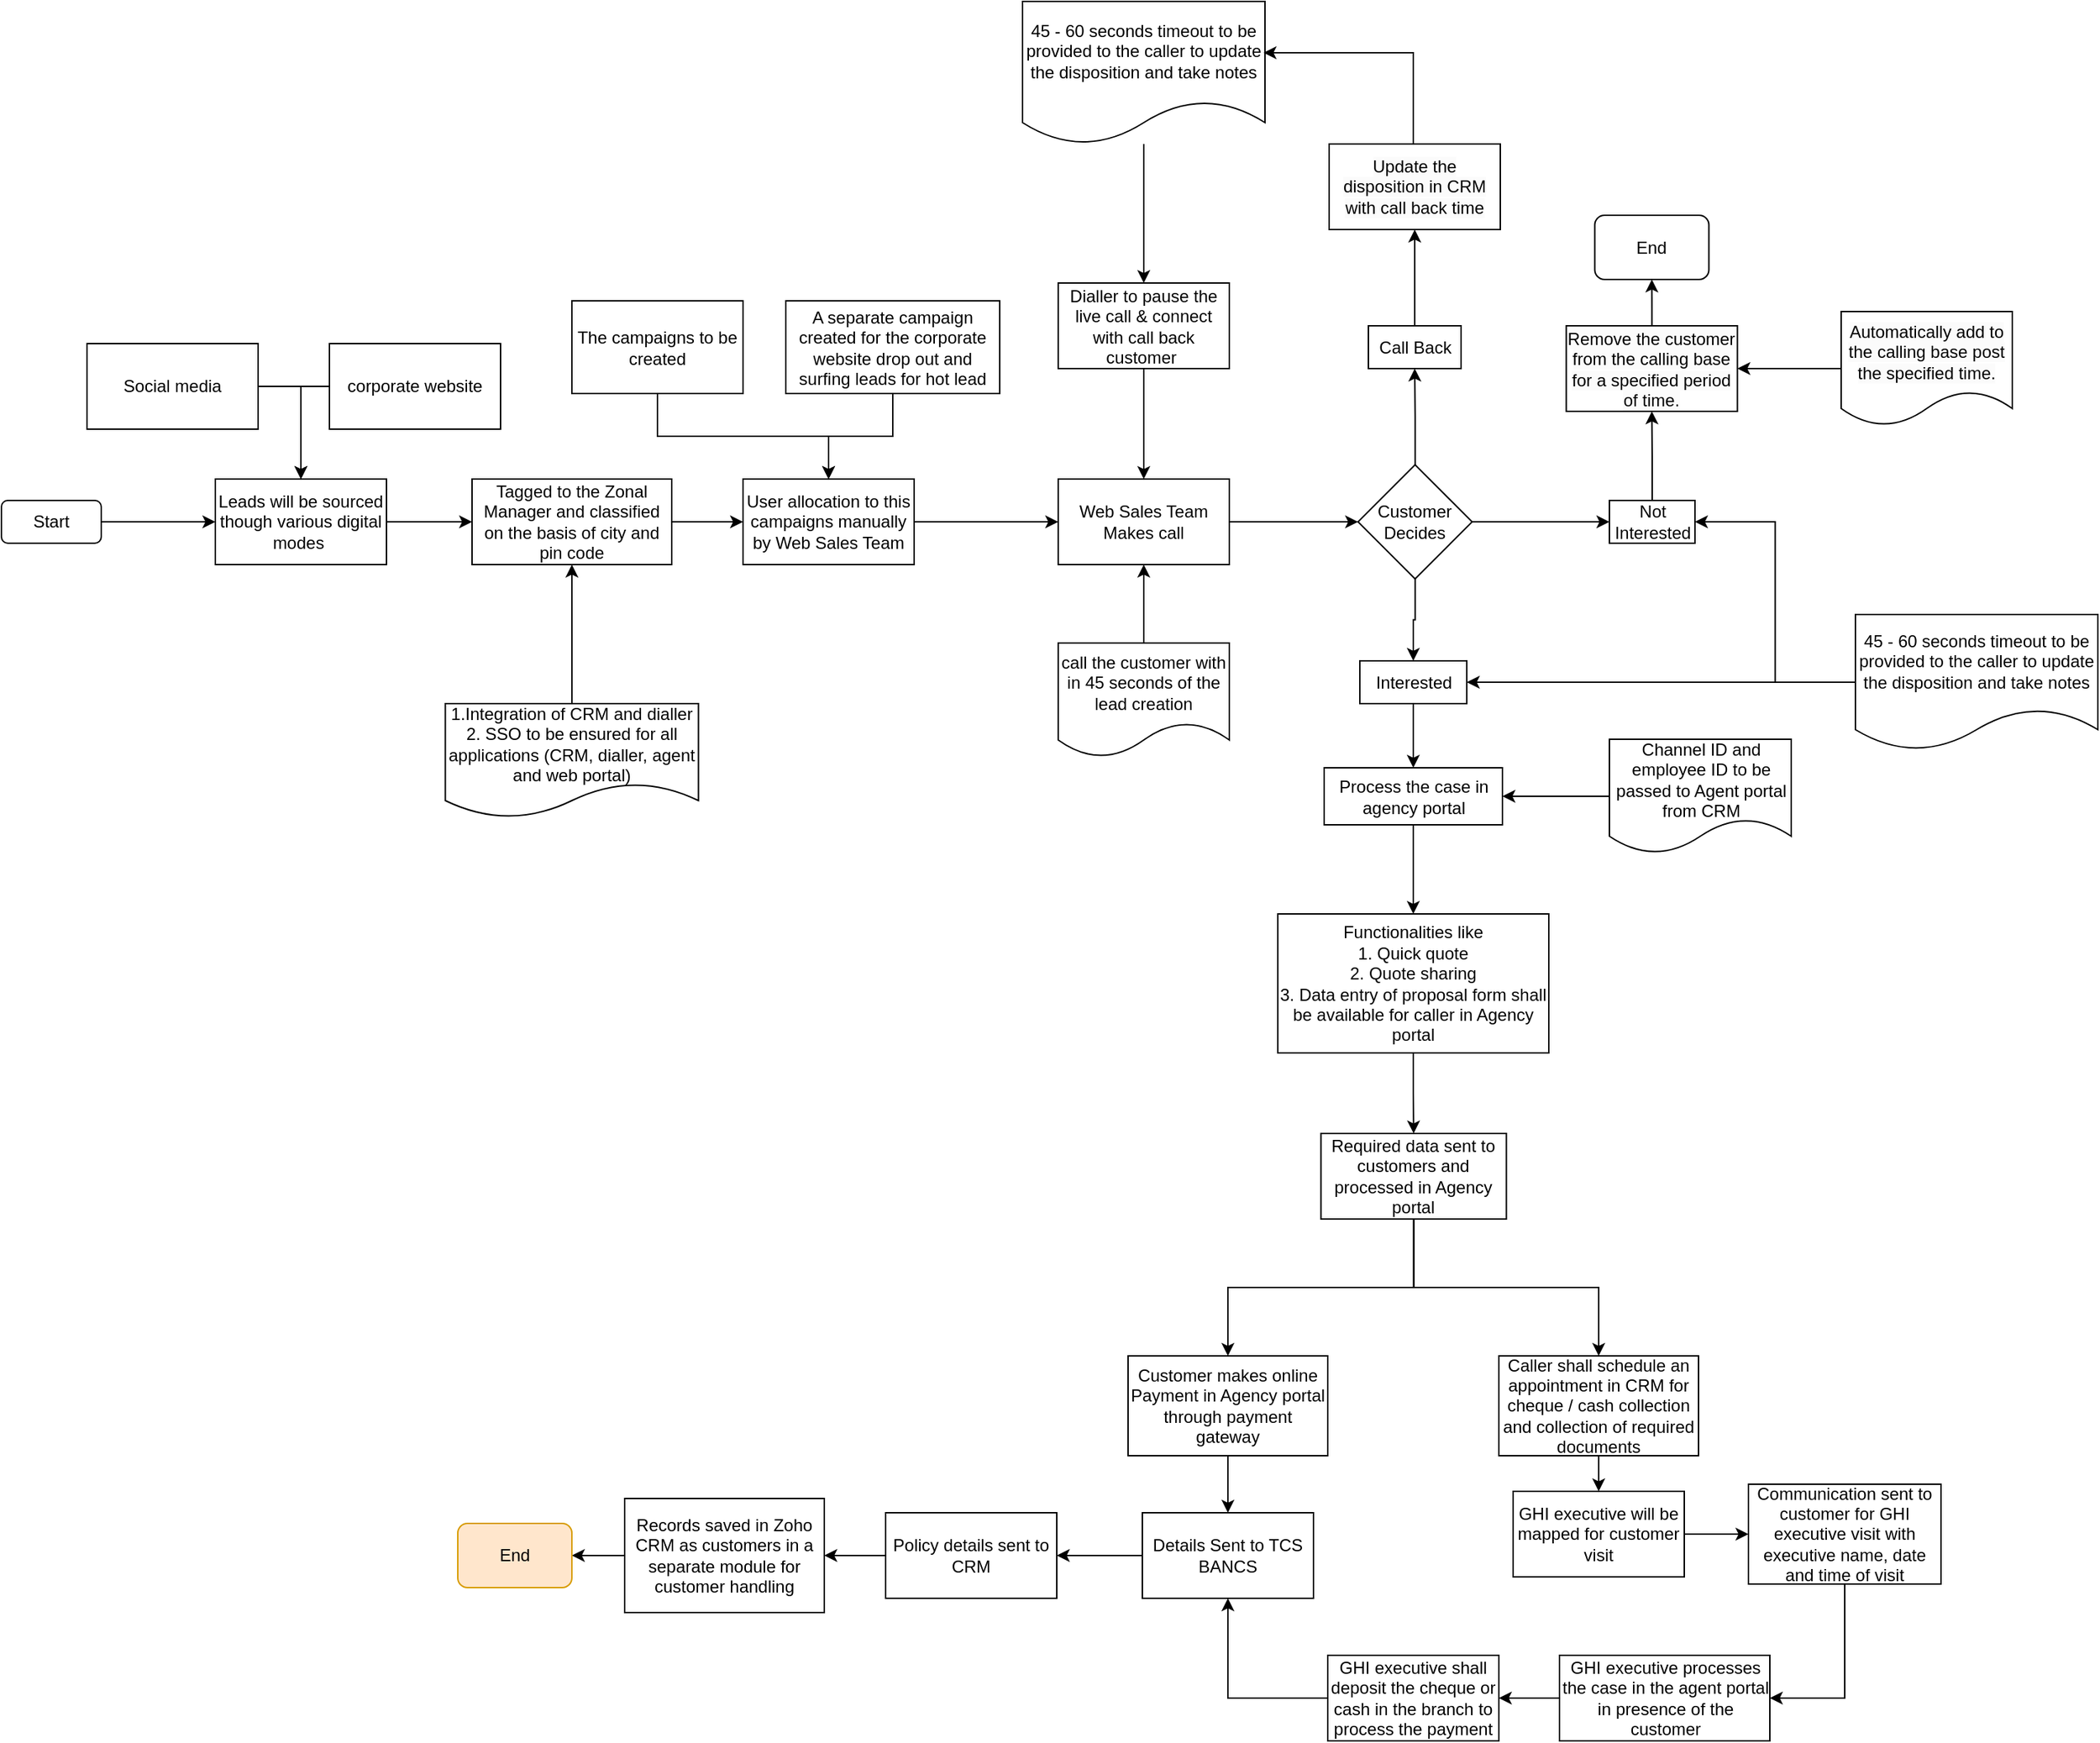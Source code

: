 <mxfile version="24.6.4" type="github">
  <diagram name="Page-1" id="cPXebE8d43cmAomiVw6z">
    <mxGraphModel dx="3364" dy="1511" grid="1" gridSize="10" guides="1" tooltips="1" connect="1" arrows="1" fold="1" page="1" pageScale="1" pageWidth="1169" pageHeight="827" background="#ffffff" math="0" shadow="0">
      <root>
        <mxCell id="0" />
        <mxCell id="1" parent="0" />
        <mxCell id="fGk7OGRNWrDz0cRM8d9a-23" style="edgeStyle=orthogonalEdgeStyle;rounded=0;orthogonalLoop=1;jettySize=auto;html=1;" edge="1" parent="1" source="fGk7OGRNWrDz0cRM8d9a-1" target="fGk7OGRNWrDz0cRM8d9a-22">
          <mxGeometry relative="1" as="geometry" />
        </mxCell>
        <mxCell id="fGk7OGRNWrDz0cRM8d9a-1" value="Leads will be sourced though various digital modes&amp;nbsp;" style="rounded=0;whiteSpace=wrap;html=1;" vertex="1" parent="1">
          <mxGeometry x="-1880" y="115" width="120" height="60" as="geometry" />
        </mxCell>
        <mxCell id="fGk7OGRNWrDz0cRM8d9a-10" style="edgeStyle=orthogonalEdgeStyle;rounded=0;orthogonalLoop=1;jettySize=auto;html=1;entryX=0.5;entryY=0;entryDx=0;entryDy=0;exitX=1;exitY=0.5;exitDx=0;exitDy=0;" edge="1" parent="1" source="fGk7OGRNWrDz0cRM8d9a-2" target="fGk7OGRNWrDz0cRM8d9a-1">
          <mxGeometry relative="1" as="geometry" />
        </mxCell>
        <mxCell id="fGk7OGRNWrDz0cRM8d9a-2" value="Social media" style="rounded=0;whiteSpace=wrap;html=1;" vertex="1" parent="1">
          <mxGeometry x="-1970" y="20" width="120" height="60" as="geometry" />
        </mxCell>
        <mxCell id="fGk7OGRNWrDz0cRM8d9a-12" style="edgeStyle=orthogonalEdgeStyle;rounded=0;orthogonalLoop=1;jettySize=auto;html=1;entryX=0.5;entryY=0;entryDx=0;entryDy=0;exitX=0;exitY=0.5;exitDx=0;exitDy=0;" edge="1" parent="1" source="fGk7OGRNWrDz0cRM8d9a-3" target="fGk7OGRNWrDz0cRM8d9a-1">
          <mxGeometry relative="1" as="geometry" />
        </mxCell>
        <mxCell id="fGk7OGRNWrDz0cRM8d9a-3" value="corporate website" style="rounded=0;whiteSpace=wrap;html=1;" vertex="1" parent="1">
          <mxGeometry x="-1800" y="20" width="120" height="60" as="geometry" />
        </mxCell>
        <mxCell id="fGk7OGRNWrDz0cRM8d9a-18" style="edgeStyle=orthogonalEdgeStyle;rounded=0;orthogonalLoop=1;jettySize=auto;html=1;" edge="1" parent="1" source="fGk7OGRNWrDz0cRM8d9a-13" target="fGk7OGRNWrDz0cRM8d9a-16">
          <mxGeometry relative="1" as="geometry" />
        </mxCell>
        <mxCell id="fGk7OGRNWrDz0cRM8d9a-13" value="The campaigns to be created" style="rounded=0;whiteSpace=wrap;html=1;" vertex="1" parent="1">
          <mxGeometry x="-1630" y="-10" width="120" height="65" as="geometry" />
        </mxCell>
        <mxCell id="fGk7OGRNWrDz0cRM8d9a-32" style="edgeStyle=orthogonalEdgeStyle;rounded=0;orthogonalLoop=1;jettySize=auto;html=1;" edge="1" parent="1" source="fGk7OGRNWrDz0cRM8d9a-16" target="fGk7OGRNWrDz0cRM8d9a-43">
          <mxGeometry relative="1" as="geometry">
            <mxPoint x="-1270" y="145" as="targetPoint" />
          </mxGeometry>
        </mxCell>
        <mxCell id="fGk7OGRNWrDz0cRM8d9a-16" value="User allocation to this campaigns&amp;nbsp;manually by Web Sales Team" style="rounded=0;whiteSpace=wrap;html=1;" vertex="1" parent="1">
          <mxGeometry x="-1510" y="115" width="120" height="60" as="geometry" />
        </mxCell>
        <mxCell id="fGk7OGRNWrDz0cRM8d9a-25" style="edgeStyle=orthogonalEdgeStyle;rounded=0;orthogonalLoop=1;jettySize=auto;html=1;entryX=0.5;entryY=0;entryDx=0;entryDy=0;" edge="1" parent="1" source="fGk7OGRNWrDz0cRM8d9a-19" target="fGk7OGRNWrDz0cRM8d9a-16">
          <mxGeometry relative="1" as="geometry" />
        </mxCell>
        <mxCell id="fGk7OGRNWrDz0cRM8d9a-19" value="A separate campaign created for the corporate website drop out and surfing leads for hot lead" style="rounded=0;whiteSpace=wrap;html=1;" vertex="1" parent="1">
          <mxGeometry x="-1480" y="-10" width="150" height="65" as="geometry" />
        </mxCell>
        <mxCell id="fGk7OGRNWrDz0cRM8d9a-24" style="edgeStyle=orthogonalEdgeStyle;rounded=0;orthogonalLoop=1;jettySize=auto;html=1;entryX=0;entryY=0.5;entryDx=0;entryDy=0;" edge="1" parent="1" source="fGk7OGRNWrDz0cRM8d9a-22" target="fGk7OGRNWrDz0cRM8d9a-16">
          <mxGeometry relative="1" as="geometry" />
        </mxCell>
        <mxCell id="fGk7OGRNWrDz0cRM8d9a-22" value="Tagged to the Zonal Manager and classified on the basis of city and pin code" style="rounded=0;whiteSpace=wrap;html=1;" vertex="1" parent="1">
          <mxGeometry x="-1700" y="115" width="140" height="60" as="geometry" />
        </mxCell>
        <mxCell id="fGk7OGRNWrDz0cRM8d9a-31" style="edgeStyle=orthogonalEdgeStyle;rounded=0;orthogonalLoop=1;jettySize=auto;html=1;entryX=0.5;entryY=1;entryDx=0;entryDy=0;" edge="1" parent="1" source="fGk7OGRNWrDz0cRM8d9a-27" target="fGk7OGRNWrDz0cRM8d9a-22">
          <mxGeometry relative="1" as="geometry">
            <mxPoint x="-1210" y="115" as="targetPoint" />
          </mxGeometry>
        </mxCell>
        <mxCell id="fGk7OGRNWrDz0cRM8d9a-27" value="1.Integration of CRM and dialler&lt;div&gt;2. SSO to be ensured for all applications (CRM, dialler, agent and web portal)&lt;/div&gt;" style="shape=document;whiteSpace=wrap;html=1;boundedLbl=1;" vertex="1" parent="1">
          <mxGeometry x="-1718.75" y="272.5" width="177.5" height="80" as="geometry" />
        </mxCell>
        <mxCell id="fGk7OGRNWrDz0cRM8d9a-52" style="edgeStyle=orthogonalEdgeStyle;rounded=0;orthogonalLoop=1;jettySize=auto;html=1;" edge="1" parent="1" source="fGk7OGRNWrDz0cRM8d9a-43" target="fGk7OGRNWrDz0cRM8d9a-47">
          <mxGeometry relative="1" as="geometry" />
        </mxCell>
        <mxCell id="fGk7OGRNWrDz0cRM8d9a-43" value="Web Sales Team Makes call" style="rounded=0;whiteSpace=wrap;html=1;" vertex="1" parent="1">
          <mxGeometry x="-1289" y="115" width="120" height="60" as="geometry" />
        </mxCell>
        <mxCell id="fGk7OGRNWrDz0cRM8d9a-67" style="edgeStyle=orthogonalEdgeStyle;rounded=0;orthogonalLoop=1;jettySize=auto;html=1;entryX=0.5;entryY=0;entryDx=0;entryDy=0;" edge="1" parent="1" source="fGk7OGRNWrDz0cRM8d9a-47" target="fGk7OGRNWrDz0cRM8d9a-66">
          <mxGeometry relative="1" as="geometry" />
        </mxCell>
        <mxCell id="fGk7OGRNWrDz0cRM8d9a-69" style="edgeStyle=orthogonalEdgeStyle;rounded=0;orthogonalLoop=1;jettySize=auto;html=1;" edge="1" parent="1" source="fGk7OGRNWrDz0cRM8d9a-47" target="fGk7OGRNWrDz0cRM8d9a-49">
          <mxGeometry relative="1" as="geometry" />
        </mxCell>
        <mxCell id="fGk7OGRNWrDz0cRM8d9a-70" style="edgeStyle=orthogonalEdgeStyle;rounded=0;orthogonalLoop=1;jettySize=auto;html=1;" edge="1" parent="1" source="fGk7OGRNWrDz0cRM8d9a-47" target="fGk7OGRNWrDz0cRM8d9a-48">
          <mxGeometry relative="1" as="geometry" />
        </mxCell>
        <mxCell id="fGk7OGRNWrDz0cRM8d9a-47" value="Customer&lt;br&gt;Decides" style="rhombus;whiteSpace=wrap;html=1;" vertex="1" parent="1">
          <mxGeometry x="-1078.75" y="105" width="80" height="80" as="geometry" />
        </mxCell>
        <mxCell id="fGk7OGRNWrDz0cRM8d9a-142" style="edgeStyle=orthogonalEdgeStyle;rounded=0;orthogonalLoop=1;jettySize=auto;html=1;" edge="1" parent="1" source="fGk7OGRNWrDz0cRM8d9a-48" target="fGk7OGRNWrDz0cRM8d9a-141">
          <mxGeometry relative="1" as="geometry" />
        </mxCell>
        <mxCell id="fGk7OGRNWrDz0cRM8d9a-48" value="Call Back" style="rounded=0;whiteSpace=wrap;html=1;" vertex="1" parent="1">
          <mxGeometry x="-1071.5" y="7.5" width="65" height="30" as="geometry" />
        </mxCell>
        <mxCell id="fGk7OGRNWrDz0cRM8d9a-116" style="edgeStyle=orthogonalEdgeStyle;rounded=0;orthogonalLoop=1;jettySize=auto;html=1;entryX=0.5;entryY=1;entryDx=0;entryDy=0;" edge="1" parent="1" source="fGk7OGRNWrDz0cRM8d9a-49" target="fGk7OGRNWrDz0cRM8d9a-113">
          <mxGeometry relative="1" as="geometry" />
        </mxCell>
        <mxCell id="fGk7OGRNWrDz0cRM8d9a-49" value="Not Interested" style="rounded=0;whiteSpace=wrap;html=1;" vertex="1" parent="1">
          <mxGeometry x="-902.5" y="130" width="60" height="30" as="geometry" />
        </mxCell>
        <mxCell id="fGk7OGRNWrDz0cRM8d9a-51" style="edgeStyle=orthogonalEdgeStyle;rounded=0;orthogonalLoop=1;jettySize=auto;html=1;entryX=0;entryY=0.5;entryDx=0;entryDy=0;" edge="1" parent="1" source="fGk7OGRNWrDz0cRM8d9a-50" target="fGk7OGRNWrDz0cRM8d9a-1">
          <mxGeometry relative="1" as="geometry" />
        </mxCell>
        <mxCell id="fGk7OGRNWrDz0cRM8d9a-50" value="Start" style="rounded=1;whiteSpace=wrap;html=1;" vertex="1" parent="1">
          <mxGeometry x="-2030" y="130" width="70" height="30" as="geometry" />
        </mxCell>
        <mxCell id="fGk7OGRNWrDz0cRM8d9a-92" style="edgeStyle=orthogonalEdgeStyle;rounded=0;orthogonalLoop=1;jettySize=auto;html=1;entryX=0.5;entryY=0;entryDx=0;entryDy=0;" edge="1" parent="1" source="fGk7OGRNWrDz0cRM8d9a-66" target="fGk7OGRNWrDz0cRM8d9a-91">
          <mxGeometry relative="1" as="geometry">
            <mxPoint x="-1040" y="300" as="targetPoint" />
          </mxGeometry>
        </mxCell>
        <mxCell id="fGk7OGRNWrDz0cRM8d9a-66" value="Inte&lt;span style=&quot;background-color: initial;&quot;&gt;rested&lt;/span&gt;" style="rounded=0;whiteSpace=wrap;html=1;" vertex="1" parent="1">
          <mxGeometry x="-1077.5" y="242.5" width="75" height="30" as="geometry" />
        </mxCell>
        <mxCell id="fGk7OGRNWrDz0cRM8d9a-148" style="edgeStyle=orthogonalEdgeStyle;rounded=0;orthogonalLoop=1;jettySize=auto;html=1;" edge="1" parent="1" source="fGk7OGRNWrDz0cRM8d9a-89" target="fGk7OGRNWrDz0cRM8d9a-43">
          <mxGeometry relative="1" as="geometry" />
        </mxCell>
        <mxCell id="fGk7OGRNWrDz0cRM8d9a-89" value="call the customer with in 45 seconds of the lead creation" style="shape=document;whiteSpace=wrap;html=1;boundedLbl=1;" vertex="1" parent="1">
          <mxGeometry x="-1289" y="230" width="120" height="80" as="geometry" />
        </mxCell>
        <mxCell id="fGk7OGRNWrDz0cRM8d9a-94" style="edgeStyle=orthogonalEdgeStyle;rounded=0;orthogonalLoop=1;jettySize=auto;html=1;" edge="1" parent="1" source="fGk7OGRNWrDz0cRM8d9a-91" target="fGk7OGRNWrDz0cRM8d9a-93">
          <mxGeometry relative="1" as="geometry" />
        </mxCell>
        <mxCell id="fGk7OGRNWrDz0cRM8d9a-91" value="Process the case in agency portal" style="whiteSpace=wrap;html=1;" vertex="1" parent="1">
          <mxGeometry x="-1102.5" y="317.5" width="125" height="40" as="geometry" />
        </mxCell>
        <mxCell id="fGk7OGRNWrDz0cRM8d9a-119" style="edgeStyle=orthogonalEdgeStyle;rounded=0;orthogonalLoop=1;jettySize=auto;html=1;entryX=0.5;entryY=0;entryDx=0;entryDy=0;" edge="1" parent="1" source="fGk7OGRNWrDz0cRM8d9a-93" target="fGk7OGRNWrDz0cRM8d9a-100">
          <mxGeometry relative="1" as="geometry" />
        </mxCell>
        <mxCell id="fGk7OGRNWrDz0cRM8d9a-93" value="Functionalities like&lt;div&gt;1. Quick quote&lt;/div&gt;&lt;div&gt;2. Quote sharing&lt;/div&gt;&lt;div&gt;3. Data entry of proposal form shall be available for caller in Agency portal&lt;/div&gt;" style="rounded=0;whiteSpace=wrap;html=1;" vertex="1" parent="1">
          <mxGeometry x="-1135" y="420" width="190" height="97.5" as="geometry" />
        </mxCell>
        <mxCell id="fGk7OGRNWrDz0cRM8d9a-137" style="edgeStyle=orthogonalEdgeStyle;rounded=0;orthogonalLoop=1;jettySize=auto;html=1;entryX=0.5;entryY=0;entryDx=0;entryDy=0;" edge="1" parent="1" source="fGk7OGRNWrDz0cRM8d9a-95" target="fGk7OGRNWrDz0cRM8d9a-96">
          <mxGeometry relative="1" as="geometry" />
        </mxCell>
        <mxCell id="fGk7OGRNWrDz0cRM8d9a-95" value="Customer makes online Payment in Agency portal through payment gateway" style="whiteSpace=wrap;html=1;" vertex="1" parent="1">
          <mxGeometry x="-1240" y="730" width="140" height="70" as="geometry" />
        </mxCell>
        <mxCell id="fGk7OGRNWrDz0cRM8d9a-138" style="edgeStyle=orthogonalEdgeStyle;rounded=0;orthogonalLoop=1;jettySize=auto;html=1;" edge="1" parent="1" source="fGk7OGRNWrDz0cRM8d9a-96" target="fGk7OGRNWrDz0cRM8d9a-97">
          <mxGeometry relative="1" as="geometry" />
        </mxCell>
        <mxCell id="fGk7OGRNWrDz0cRM8d9a-96" value="Details Sent to TCS BANCS" style="whiteSpace=wrap;html=1;" vertex="1" parent="1">
          <mxGeometry x="-1230" y="840" width="120" height="60" as="geometry" />
        </mxCell>
        <mxCell id="fGk7OGRNWrDz0cRM8d9a-139" style="edgeStyle=orthogonalEdgeStyle;rounded=0;orthogonalLoop=1;jettySize=auto;html=1;entryX=1;entryY=0.5;entryDx=0;entryDy=0;" edge="1" parent="1" source="fGk7OGRNWrDz0cRM8d9a-97" target="fGk7OGRNWrDz0cRM8d9a-98">
          <mxGeometry relative="1" as="geometry" />
        </mxCell>
        <mxCell id="fGk7OGRNWrDz0cRM8d9a-97" value="Policy details sent to CRM" style="whiteSpace=wrap;html=1;" vertex="1" parent="1">
          <mxGeometry x="-1410" y="840" width="120" height="60" as="geometry" />
        </mxCell>
        <mxCell id="fGk7OGRNWrDz0cRM8d9a-140" style="edgeStyle=orthogonalEdgeStyle;rounded=0;orthogonalLoop=1;jettySize=auto;html=1;" edge="1" parent="1" source="fGk7OGRNWrDz0cRM8d9a-98" target="fGk7OGRNWrDz0cRM8d9a-99">
          <mxGeometry relative="1" as="geometry" />
        </mxCell>
        <mxCell id="fGk7OGRNWrDz0cRM8d9a-98" value="Records saved in Zoho CRM as customers in a separate module for customer handling" style="whiteSpace=wrap;html=1;" vertex="1" parent="1">
          <mxGeometry x="-1593" y="830" width="140" height="80" as="geometry" />
        </mxCell>
        <mxCell id="fGk7OGRNWrDz0cRM8d9a-99" value="End" style="rounded=1;whiteSpace=wrap;html=1;fillColor=#ffe6cc;strokeColor=#d79b00;" vertex="1" parent="1">
          <mxGeometry x="-1710" y="847.5" width="80" height="45" as="geometry" />
        </mxCell>
        <mxCell id="fGk7OGRNWrDz0cRM8d9a-128" style="edgeStyle=orthogonalEdgeStyle;rounded=0;orthogonalLoop=1;jettySize=auto;html=1;" edge="1" parent="1" source="fGk7OGRNWrDz0cRM8d9a-100" target="fGk7OGRNWrDz0cRM8d9a-95">
          <mxGeometry relative="1" as="geometry" />
        </mxCell>
        <mxCell id="fGk7OGRNWrDz0cRM8d9a-129" style="edgeStyle=orthogonalEdgeStyle;rounded=0;orthogonalLoop=1;jettySize=auto;html=1;entryX=0.5;entryY=0;entryDx=0;entryDy=0;" edge="1" parent="1" source="fGk7OGRNWrDz0cRM8d9a-100" target="fGk7OGRNWrDz0cRM8d9a-101">
          <mxGeometry relative="1" as="geometry" />
        </mxCell>
        <mxCell id="fGk7OGRNWrDz0cRM8d9a-100" value="Required data sent to customers and processed in Agency portal" style="rounded=0;whiteSpace=wrap;html=1;" vertex="1" parent="1">
          <mxGeometry x="-1104.75" y="574" width="130" height="60" as="geometry" />
        </mxCell>
        <mxCell id="fGk7OGRNWrDz0cRM8d9a-132" value="" style="edgeStyle=orthogonalEdgeStyle;rounded=0;orthogonalLoop=1;jettySize=auto;html=1;" edge="1" parent="1" source="fGk7OGRNWrDz0cRM8d9a-101" target="fGk7OGRNWrDz0cRM8d9a-102">
          <mxGeometry relative="1" as="geometry" />
        </mxCell>
        <mxCell id="fGk7OGRNWrDz0cRM8d9a-101" value="Caller shall schedule an appointment in CRM for cheque / cash collection and collection of required documents" style="whiteSpace=wrap;html=1;" vertex="1" parent="1">
          <mxGeometry x="-980" y="730" width="140" height="70" as="geometry" />
        </mxCell>
        <mxCell id="fGk7OGRNWrDz0cRM8d9a-133" style="edgeStyle=orthogonalEdgeStyle;rounded=0;orthogonalLoop=1;jettySize=auto;html=1;" edge="1" parent="1" source="fGk7OGRNWrDz0cRM8d9a-102" target="fGk7OGRNWrDz0cRM8d9a-103">
          <mxGeometry relative="1" as="geometry" />
        </mxCell>
        <mxCell id="fGk7OGRNWrDz0cRM8d9a-102" value="GHI executive will be mapped for customer visit" style="rounded=0;whiteSpace=wrap;html=1;" vertex="1" parent="1">
          <mxGeometry x="-970" y="825" width="120" height="60" as="geometry" />
        </mxCell>
        <mxCell id="fGk7OGRNWrDz0cRM8d9a-134" style="edgeStyle=orthogonalEdgeStyle;rounded=0;orthogonalLoop=1;jettySize=auto;html=1;entryX=1;entryY=0.5;entryDx=0;entryDy=0;" edge="1" parent="1" source="fGk7OGRNWrDz0cRM8d9a-103" target="fGk7OGRNWrDz0cRM8d9a-104">
          <mxGeometry relative="1" as="geometry" />
        </mxCell>
        <mxCell id="fGk7OGRNWrDz0cRM8d9a-103" value="Communication sent to customer for GHI executive visit with executive name, date and time of visit" style="rounded=0;whiteSpace=wrap;html=1;" vertex="1" parent="1">
          <mxGeometry x="-805" y="820" width="135" height="70" as="geometry" />
        </mxCell>
        <mxCell id="fGk7OGRNWrDz0cRM8d9a-135" style="edgeStyle=orthogonalEdgeStyle;rounded=0;orthogonalLoop=1;jettySize=auto;html=1;" edge="1" parent="1" source="fGk7OGRNWrDz0cRM8d9a-104" target="fGk7OGRNWrDz0cRM8d9a-105">
          <mxGeometry relative="1" as="geometry" />
        </mxCell>
        <mxCell id="fGk7OGRNWrDz0cRM8d9a-104" value="GHI executive processes the case in the agent portal in presence of the customer" style="rounded=0;whiteSpace=wrap;html=1;" vertex="1" parent="1">
          <mxGeometry x="-937.5" y="940" width="147.5" height="60" as="geometry" />
        </mxCell>
        <mxCell id="fGk7OGRNWrDz0cRM8d9a-136" style="edgeStyle=orthogonalEdgeStyle;rounded=0;orthogonalLoop=1;jettySize=auto;html=1;entryX=0.5;entryY=1;entryDx=0;entryDy=0;" edge="1" parent="1" source="fGk7OGRNWrDz0cRM8d9a-105" target="fGk7OGRNWrDz0cRM8d9a-96">
          <mxGeometry relative="1" as="geometry" />
        </mxCell>
        <mxCell id="fGk7OGRNWrDz0cRM8d9a-105" value="GHI executive shall deposit the cheque or cash in the branch to process the payment" style="rounded=0;whiteSpace=wrap;html=1;" vertex="1" parent="1">
          <mxGeometry x="-1100" y="940" width="120" height="60" as="geometry" />
        </mxCell>
        <mxCell id="fGk7OGRNWrDz0cRM8d9a-107" style="edgeStyle=orthogonalEdgeStyle;rounded=0;orthogonalLoop=1;jettySize=auto;html=1;" edge="1" parent="1" source="fGk7OGRNWrDz0cRM8d9a-106" target="fGk7OGRNWrDz0cRM8d9a-91">
          <mxGeometry relative="1" as="geometry" />
        </mxCell>
        <mxCell id="fGk7OGRNWrDz0cRM8d9a-106" value="Channel ID and employee ID to be passed to Agent portal from CRM" style="shape=document;whiteSpace=wrap;html=1;boundedLbl=1;" vertex="1" parent="1">
          <mxGeometry x="-902.5" y="297.5" width="127.5" height="80" as="geometry" />
        </mxCell>
        <mxCell id="fGk7OGRNWrDz0cRM8d9a-111" style="edgeStyle=orthogonalEdgeStyle;rounded=0;orthogonalLoop=1;jettySize=auto;html=1;entryX=1;entryY=0.5;entryDx=0;entryDy=0;" edge="1" parent="1" source="fGk7OGRNWrDz0cRM8d9a-110" target="fGk7OGRNWrDz0cRM8d9a-66">
          <mxGeometry relative="1" as="geometry" />
        </mxCell>
        <mxCell id="fGk7OGRNWrDz0cRM8d9a-149" style="edgeStyle=orthogonalEdgeStyle;rounded=0;orthogonalLoop=1;jettySize=auto;html=1;entryX=1;entryY=0.5;entryDx=0;entryDy=0;" edge="1" parent="1" source="fGk7OGRNWrDz0cRM8d9a-110" target="fGk7OGRNWrDz0cRM8d9a-49">
          <mxGeometry relative="1" as="geometry" />
        </mxCell>
        <mxCell id="fGk7OGRNWrDz0cRM8d9a-110" value="45 - 60 seconds timeout to be provided to the caller to update the disposition and take notes" style="shape=document;whiteSpace=wrap;html=1;boundedLbl=1;" vertex="1" parent="1">
          <mxGeometry x="-730" y="210" width="170" height="95" as="geometry" />
        </mxCell>
        <mxCell id="fGk7OGRNWrDz0cRM8d9a-117" style="edgeStyle=orthogonalEdgeStyle;rounded=0;orthogonalLoop=1;jettySize=auto;html=1;entryX=0.5;entryY=1;entryDx=0;entryDy=0;" edge="1" parent="1" source="fGk7OGRNWrDz0cRM8d9a-113" target="fGk7OGRNWrDz0cRM8d9a-115">
          <mxGeometry relative="1" as="geometry" />
        </mxCell>
        <mxCell id="fGk7OGRNWrDz0cRM8d9a-113" value="&lt;meta charset=&quot;utf-8&quot;&gt;&lt;span style=&quot;color: rgb(0, 0, 0); font-family: Helvetica; font-size: 12px; font-style: normal; font-variant-ligatures: normal; font-variant-caps: normal; font-weight: 400; letter-spacing: normal; orphans: 2; text-align: center; text-indent: 0px; text-transform: none; widows: 2; word-spacing: 0px; -webkit-text-stroke-width: 0px; white-space: normal; background-color: rgb(251, 251, 251); text-decoration-thickness: initial; text-decoration-style: initial; text-decoration-color: initial; display: inline !important; float: none;&quot;&gt;Remove the customer from the calling base for a specified period of time.&lt;/span&gt;" style="rounded=0;whiteSpace=wrap;html=1;" vertex="1" parent="1">
          <mxGeometry x="-932.75" y="7.5" width="120" height="60" as="geometry" />
        </mxCell>
        <mxCell id="fGk7OGRNWrDz0cRM8d9a-118" style="edgeStyle=orthogonalEdgeStyle;rounded=0;orthogonalLoop=1;jettySize=auto;html=1;" edge="1" parent="1" source="fGk7OGRNWrDz0cRM8d9a-114" target="fGk7OGRNWrDz0cRM8d9a-113">
          <mxGeometry relative="1" as="geometry" />
        </mxCell>
        <mxCell id="fGk7OGRNWrDz0cRM8d9a-114" value="&lt;meta charset=&quot;utf-8&quot;&gt;&lt;span style=&quot;color: rgb(0, 0, 0); font-family: Helvetica; font-size: 12px; font-style: normal; font-variant-ligatures: normal; font-variant-caps: normal; font-weight: 400; letter-spacing: normal; orphans: 2; text-align: center; text-indent: 0px; text-transform: none; widows: 2; word-spacing: 0px; -webkit-text-stroke-width: 0px; white-space: normal; background-color: rgb(251, 251, 251); text-decoration-thickness: initial; text-decoration-style: initial; text-decoration-color: initial; display: inline !important; float: none;&quot;&gt;Automatically add to the calling base post the specified time.&lt;/span&gt;" style="shape=document;whiteSpace=wrap;html=1;boundedLbl=1;" vertex="1" parent="1">
          <mxGeometry x="-740" y="-2.5" width="120" height="80" as="geometry" />
        </mxCell>
        <mxCell id="fGk7OGRNWrDz0cRM8d9a-115" value="End" style="rounded=1;whiteSpace=wrap;html=1;" vertex="1" parent="1">
          <mxGeometry x="-912.75" y="-70" width="80" height="45" as="geometry" />
        </mxCell>
        <mxCell id="fGk7OGRNWrDz0cRM8d9a-125" style="edgeStyle=orthogonalEdgeStyle;rounded=0;orthogonalLoop=1;jettySize=auto;html=1;" edge="1" parent="1" target="fGk7OGRNWrDz0cRM8d9a-123">
          <mxGeometry relative="1" as="geometry">
            <mxPoint x="-988.75" y="725" as="sourcePoint" />
          </mxGeometry>
        </mxCell>
        <mxCell id="fGk7OGRNWrDz0cRM8d9a-141" value="&lt;meta charset=&quot;utf-8&quot;&gt;&lt;span style=&quot;color: rgb(0, 0, 0); font-family: Helvetica; font-size: 12px; font-style: normal; font-variant-ligatures: normal; font-variant-caps: normal; font-weight: 400; letter-spacing: normal; orphans: 2; text-align: center; text-indent: 0px; text-transform: none; widows: 2; word-spacing: 0px; -webkit-text-stroke-width: 0px; white-space: normal; background-color: rgb(251, 251, 251); text-decoration-thickness: initial; text-decoration-style: initial; text-decoration-color: initial; display: inline !important; float: none;&quot;&gt;Update the disposition in CRM with call back time&lt;/span&gt;" style="rounded=0;whiteSpace=wrap;html=1;" vertex="1" parent="1">
          <mxGeometry x="-1099" y="-120" width="120" height="60" as="geometry" />
        </mxCell>
        <mxCell id="fGk7OGRNWrDz0cRM8d9a-147" style="edgeStyle=orthogonalEdgeStyle;rounded=0;orthogonalLoop=1;jettySize=auto;html=1;" edge="1" parent="1" source="fGk7OGRNWrDz0cRM8d9a-143" target="fGk7OGRNWrDz0cRM8d9a-144">
          <mxGeometry relative="1" as="geometry" />
        </mxCell>
        <mxCell id="fGk7OGRNWrDz0cRM8d9a-143" value="45 - 60 seconds timeout to be provided to the caller to update the disposition and take notes" style="shape=document;whiteSpace=wrap;html=1;boundedLbl=1;" vertex="1" parent="1">
          <mxGeometry x="-1314" y="-220" width="170" height="100" as="geometry" />
        </mxCell>
        <mxCell id="fGk7OGRNWrDz0cRM8d9a-145" style="edgeStyle=orthogonalEdgeStyle;rounded=0;orthogonalLoop=1;jettySize=auto;html=1;" edge="1" parent="1" source="fGk7OGRNWrDz0cRM8d9a-144" target="fGk7OGRNWrDz0cRM8d9a-43">
          <mxGeometry relative="1" as="geometry" />
        </mxCell>
        <mxCell id="fGk7OGRNWrDz0cRM8d9a-144" value="Dialler to pause the live call &amp;amp; connect with call back customer&amp;nbsp;" style="rounded=0;whiteSpace=wrap;html=1;" vertex="1" parent="1">
          <mxGeometry x="-1289" y="-22.5" width="120" height="60" as="geometry" />
        </mxCell>
        <mxCell id="fGk7OGRNWrDz0cRM8d9a-146" style="edgeStyle=orthogonalEdgeStyle;rounded=0;orthogonalLoop=1;jettySize=auto;html=1;entryX=0.994;entryY=0.36;entryDx=0;entryDy=0;entryPerimeter=0;" edge="1" parent="1" source="fGk7OGRNWrDz0cRM8d9a-141" target="fGk7OGRNWrDz0cRM8d9a-143">
          <mxGeometry relative="1" as="geometry">
            <Array as="points">
              <mxPoint x="-1040" y="-184" />
            </Array>
          </mxGeometry>
        </mxCell>
      </root>
    </mxGraphModel>
  </diagram>
</mxfile>
